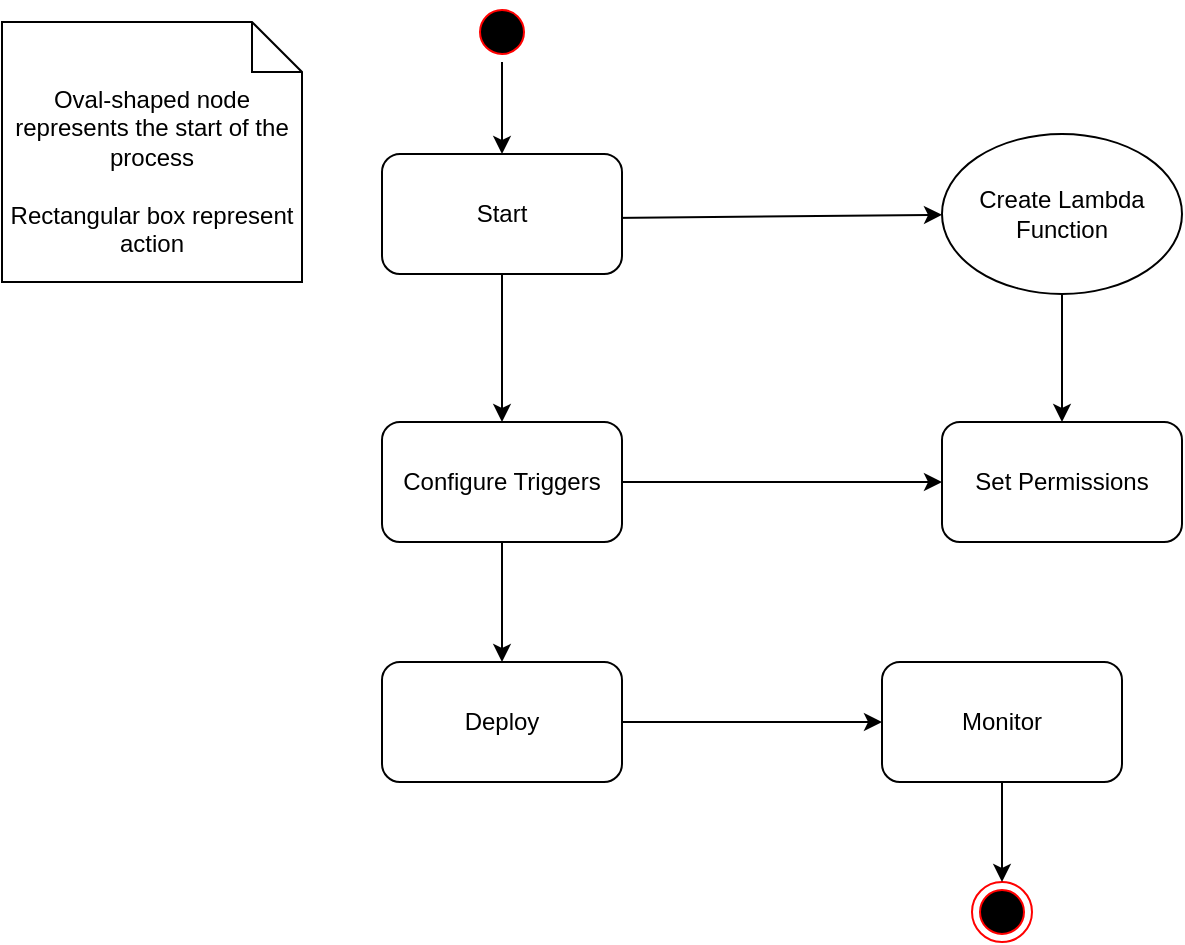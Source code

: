 <mxfile version="22.1.11" type="github">
  <diagram name="Page-1" id="e7e014a7-5840-1c2e-5031-d8a46d1fe8dd">
    <mxGraphModel dx="1434" dy="1598" grid="1" gridSize="10" guides="1" tooltips="1" connect="1" arrows="1" fold="1" page="1" pageScale="1" pageWidth="1169" pageHeight="826" background="none" math="0" shadow="0">
      <root>
        <mxCell id="0" />
        <mxCell id="1" parent="0" />
        <mxCell id="eZNokqmM4gsM78GEGSY4-41" value="" style="ellipse;shape=startState;fillColor=#000000;strokeColor=#ff0000;" parent="1" vertex="1">
          <mxGeometry x="515" y="-740" width="30" height="30" as="geometry" />
        </mxCell>
        <mxCell id="eZNokqmM4gsM78GEGSY4-43" value="Oval-shaped node represents the start of the process&lt;br&gt;&lt;br&gt;Rectangular box represent action" style="shape=note2;boundedLbl=1;whiteSpace=wrap;html=1;size=25;verticalAlign=top;align=center;" parent="1" vertex="1">
          <mxGeometry x="280" y="-730" width="150" height="130" as="geometry" />
        </mxCell>
        <mxCell id="eZNokqmM4gsM78GEGSY4-45" value="" style="endArrow=classic;html=1;rounded=0;exitX=0.95;exitY=0.533;exitDx=0;exitDy=0;exitPerimeter=0;" parent="1" source="eZNokqmM4gsM78GEGSY4-50" target="eZNokqmM4gsM78GEGSY4-60" edge="1">
          <mxGeometry width="50" height="50" relative="1" as="geometry">
            <mxPoint x="584.5" y="-650" as="sourcePoint" />
            <mxPoint x="730" y="-650" as="targetPoint" />
          </mxGeometry>
        </mxCell>
        <mxCell id="eZNokqmM4gsM78GEGSY4-47" value="" style="endArrow=classic;html=1;rounded=0;" parent="1" source="eZNokqmM4gsM78GEGSY4-50" target="eZNokqmM4gsM78GEGSY4-61" edge="1">
          <mxGeometry width="50" height="50" relative="1" as="geometry">
            <mxPoint x="524.5" y="-610" as="sourcePoint" />
            <mxPoint x="530" y="-540" as="targetPoint" />
          </mxGeometry>
        </mxCell>
        <mxCell id="eZNokqmM4gsM78GEGSY4-48" value="Set Permissions" style="rounded=1;whiteSpace=wrap;html=1;" parent="1" vertex="1">
          <mxGeometry x="750" y="-530" width="120" height="60" as="geometry" />
        </mxCell>
        <mxCell id="eZNokqmM4gsM78GEGSY4-49" value="" style="endArrow=classic;html=1;rounded=0;exitX=1;exitY=0.5;exitDx=0;exitDy=0;entryX=0;entryY=0.5;entryDx=0;entryDy=0;" parent="1" source="eZNokqmM4gsM78GEGSY4-61" target="eZNokqmM4gsM78GEGSY4-48" edge="1">
          <mxGeometry width="50" height="50" relative="1" as="geometry">
            <mxPoint x="590" y="-500" as="sourcePoint" />
            <mxPoint x="690" y="-490" as="targetPoint" />
          </mxGeometry>
        </mxCell>
        <mxCell id="eZNokqmM4gsM78GEGSY4-50" value="Start" style="rounded=1;whiteSpace=wrap;html=1;" parent="1" vertex="1">
          <mxGeometry x="470" y="-664" width="120" height="60" as="geometry" />
        </mxCell>
        <mxCell id="eZNokqmM4gsM78GEGSY4-52" value="Deploy" style="rounded=1;whiteSpace=wrap;html=1;" parent="1" vertex="1">
          <mxGeometry x="470" y="-410" width="120" height="60" as="geometry" />
        </mxCell>
        <mxCell id="eZNokqmM4gsM78GEGSY4-53" value="" style="endArrow=classic;html=1;rounded=0;exitX=0.5;exitY=1;exitDx=0;exitDy=0;" parent="1" source="eZNokqmM4gsM78GEGSY4-61" target="eZNokqmM4gsM78GEGSY4-52" edge="1">
          <mxGeometry width="50" height="50" relative="1" as="geometry">
            <mxPoint x="530" y="-460" as="sourcePoint" />
            <mxPoint x="830" y="-550" as="targetPoint" />
          </mxGeometry>
        </mxCell>
        <mxCell id="eZNokqmM4gsM78GEGSY4-54" value="Monitor" style="rounded=1;whiteSpace=wrap;html=1;" parent="1" vertex="1">
          <mxGeometry x="720" y="-410" width="120" height="60" as="geometry" />
        </mxCell>
        <mxCell id="eZNokqmM4gsM78GEGSY4-55" value="" style="endArrow=classic;html=1;rounded=0;exitX=1;exitY=0.5;exitDx=0;exitDy=0;entryX=0;entryY=0.5;entryDx=0;entryDy=0;" parent="1" source="eZNokqmM4gsM78GEGSY4-52" target="eZNokqmM4gsM78GEGSY4-54" edge="1">
          <mxGeometry width="50" height="50" relative="1" as="geometry">
            <mxPoint x="780" y="-500" as="sourcePoint" />
            <mxPoint x="830" y="-550" as="targetPoint" />
          </mxGeometry>
        </mxCell>
        <mxCell id="eZNokqmM4gsM78GEGSY4-57" value="" style="ellipse;shape=endState;fillColor=#000000;strokeColor=#ff0000" parent="1" vertex="1">
          <mxGeometry x="765" y="-300" width="30" height="30" as="geometry" />
        </mxCell>
        <mxCell id="eZNokqmM4gsM78GEGSY4-58" value="" style="endArrow=classic;html=1;rounded=0;exitX=0.5;exitY=1;exitDx=0;exitDy=0;entryX=0.5;entryY=0;entryDx=0;entryDy=0;" parent="1" source="eZNokqmM4gsM78GEGSY4-54" target="eZNokqmM4gsM78GEGSY4-57" edge="1">
          <mxGeometry width="50" height="50" relative="1" as="geometry">
            <mxPoint x="780" y="-500" as="sourcePoint" />
            <mxPoint x="830" y="-550" as="targetPoint" />
          </mxGeometry>
        </mxCell>
        <mxCell id="eZNokqmM4gsM78GEGSY4-59" value="" style="endArrow=classic;html=1;rounded=0;exitX=0.5;exitY=1;exitDx=0;exitDy=0;" parent="1" source="eZNokqmM4gsM78GEGSY4-41" target="eZNokqmM4gsM78GEGSY4-50" edge="1">
          <mxGeometry width="50" height="50" relative="1" as="geometry">
            <mxPoint x="550" y="-710" as="sourcePoint" />
            <mxPoint x="525" y="-680" as="targetPoint" />
          </mxGeometry>
        </mxCell>
        <mxCell id="eZNokqmM4gsM78GEGSY4-60" value="Create Lambda Function" style="ellipse;whiteSpace=wrap;html=1;" parent="1" vertex="1">
          <mxGeometry x="750" y="-674" width="120" height="80" as="geometry" />
        </mxCell>
        <mxCell id="eZNokqmM4gsM78GEGSY4-61" value="Configure Triggers" style="rounded=1;whiteSpace=wrap;html=1;" parent="1" vertex="1">
          <mxGeometry x="470" y="-530" width="120" height="60" as="geometry" />
        </mxCell>
        <mxCell id="Ktv96c1fyUBADS9cDcn9-1" value="" style="endArrow=classic;html=1;rounded=0;exitX=0.5;exitY=1;exitDx=0;exitDy=0;entryX=0.5;entryY=0;entryDx=0;entryDy=0;" edge="1" parent="1" source="eZNokqmM4gsM78GEGSY4-60" target="eZNokqmM4gsM78GEGSY4-48">
          <mxGeometry width="50" height="50" relative="1" as="geometry">
            <mxPoint x="590" y="-420" as="sourcePoint" />
            <mxPoint x="610" y="-450" as="targetPoint" />
          </mxGeometry>
        </mxCell>
      </root>
    </mxGraphModel>
  </diagram>
</mxfile>
